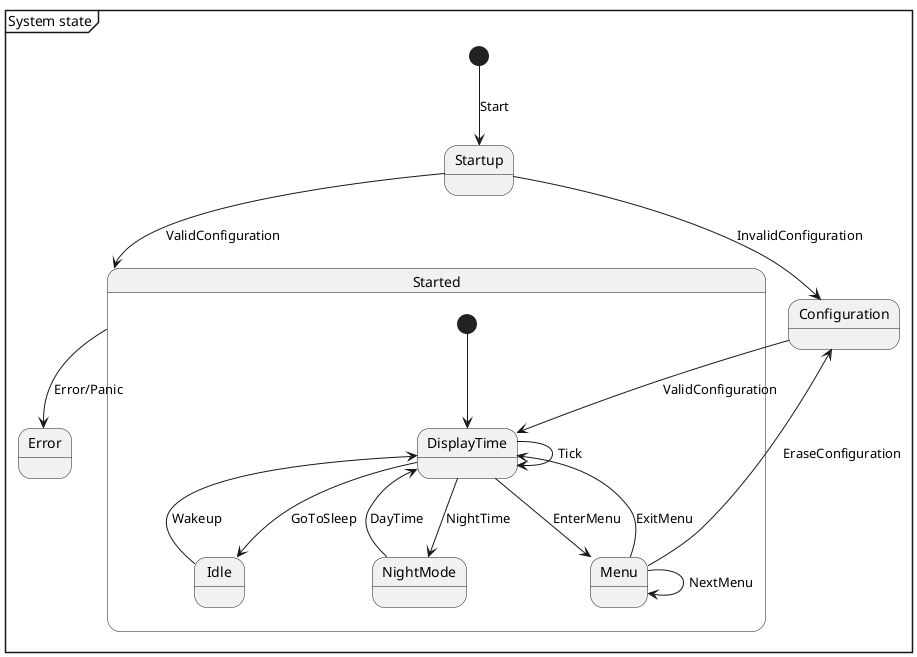 @startuml

mainframe System state

state Startup
state Configuration
state Started {
    state DisplayTime
    state NightMode
    state Menu
    state Idle
}
state Error

[*] --> Startup: Start

Startup --> Configuration: InvalidConfiguration
Startup --> Started: ValidConfiguration

state Started {
    Configuration --> DisplayTime: ValidConfiguration

    [*] --> DisplayTime
    DisplayTime --> Menu: EnterMenu
    Menu --> Menu: NextMenu
    Menu --> DisplayTime: ExitMenu
    Menu -up-> Configuration: EraseConfiguration

    DisplayTime --> Idle: GoToSleep
    DisplayTime <-- Idle: Wakeup
    DisplayTime -> DisplayTime: Tick

    DisplayTime --> NightMode: NightTime
    DisplayTime <-- NightMode: DayTime
}

Started --> Error: Error/Panic
' Configuration --> Error: Error/Panic

@enduml